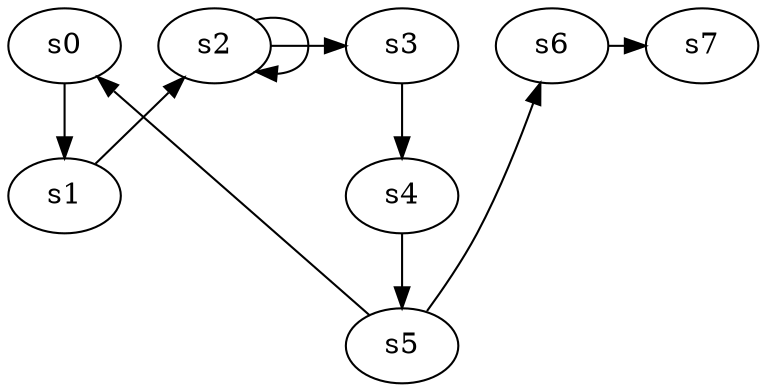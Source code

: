 digraph game_0135_chain_8 {
    s0 [name="s0", player=0, target=1];
    s1 [name="s1", player=1, target=1];
    s2 [name="s2", player=0];
    s3 [name="s3", player=1];
    s4 [name="s4", player=0];
    s5 [name="s5", player=1, target=1];
    s6 [name="s6", player=0];
    s7 [name="s7", player=1];

    s0 -> s1;
    s1 -> s2 [constraint="time == 2 || time == 16"];
    s2 -> s3 [constraint="time == 2 || time == 6 || time == 11 || time == 17"];
    s3 -> s4;
    s4 -> s5;
    s5 -> s6 [constraint="time == 0 || time == 1 || time == 5 || time == 10 || time == 17"];
    s6 -> s7 [constraint="time % 4 == 3"];
    s2 -> s2 [constraint="time % 2 == 0"];
    s5 -> s0 [constraint="!(time % 3 == 0)"];
}
